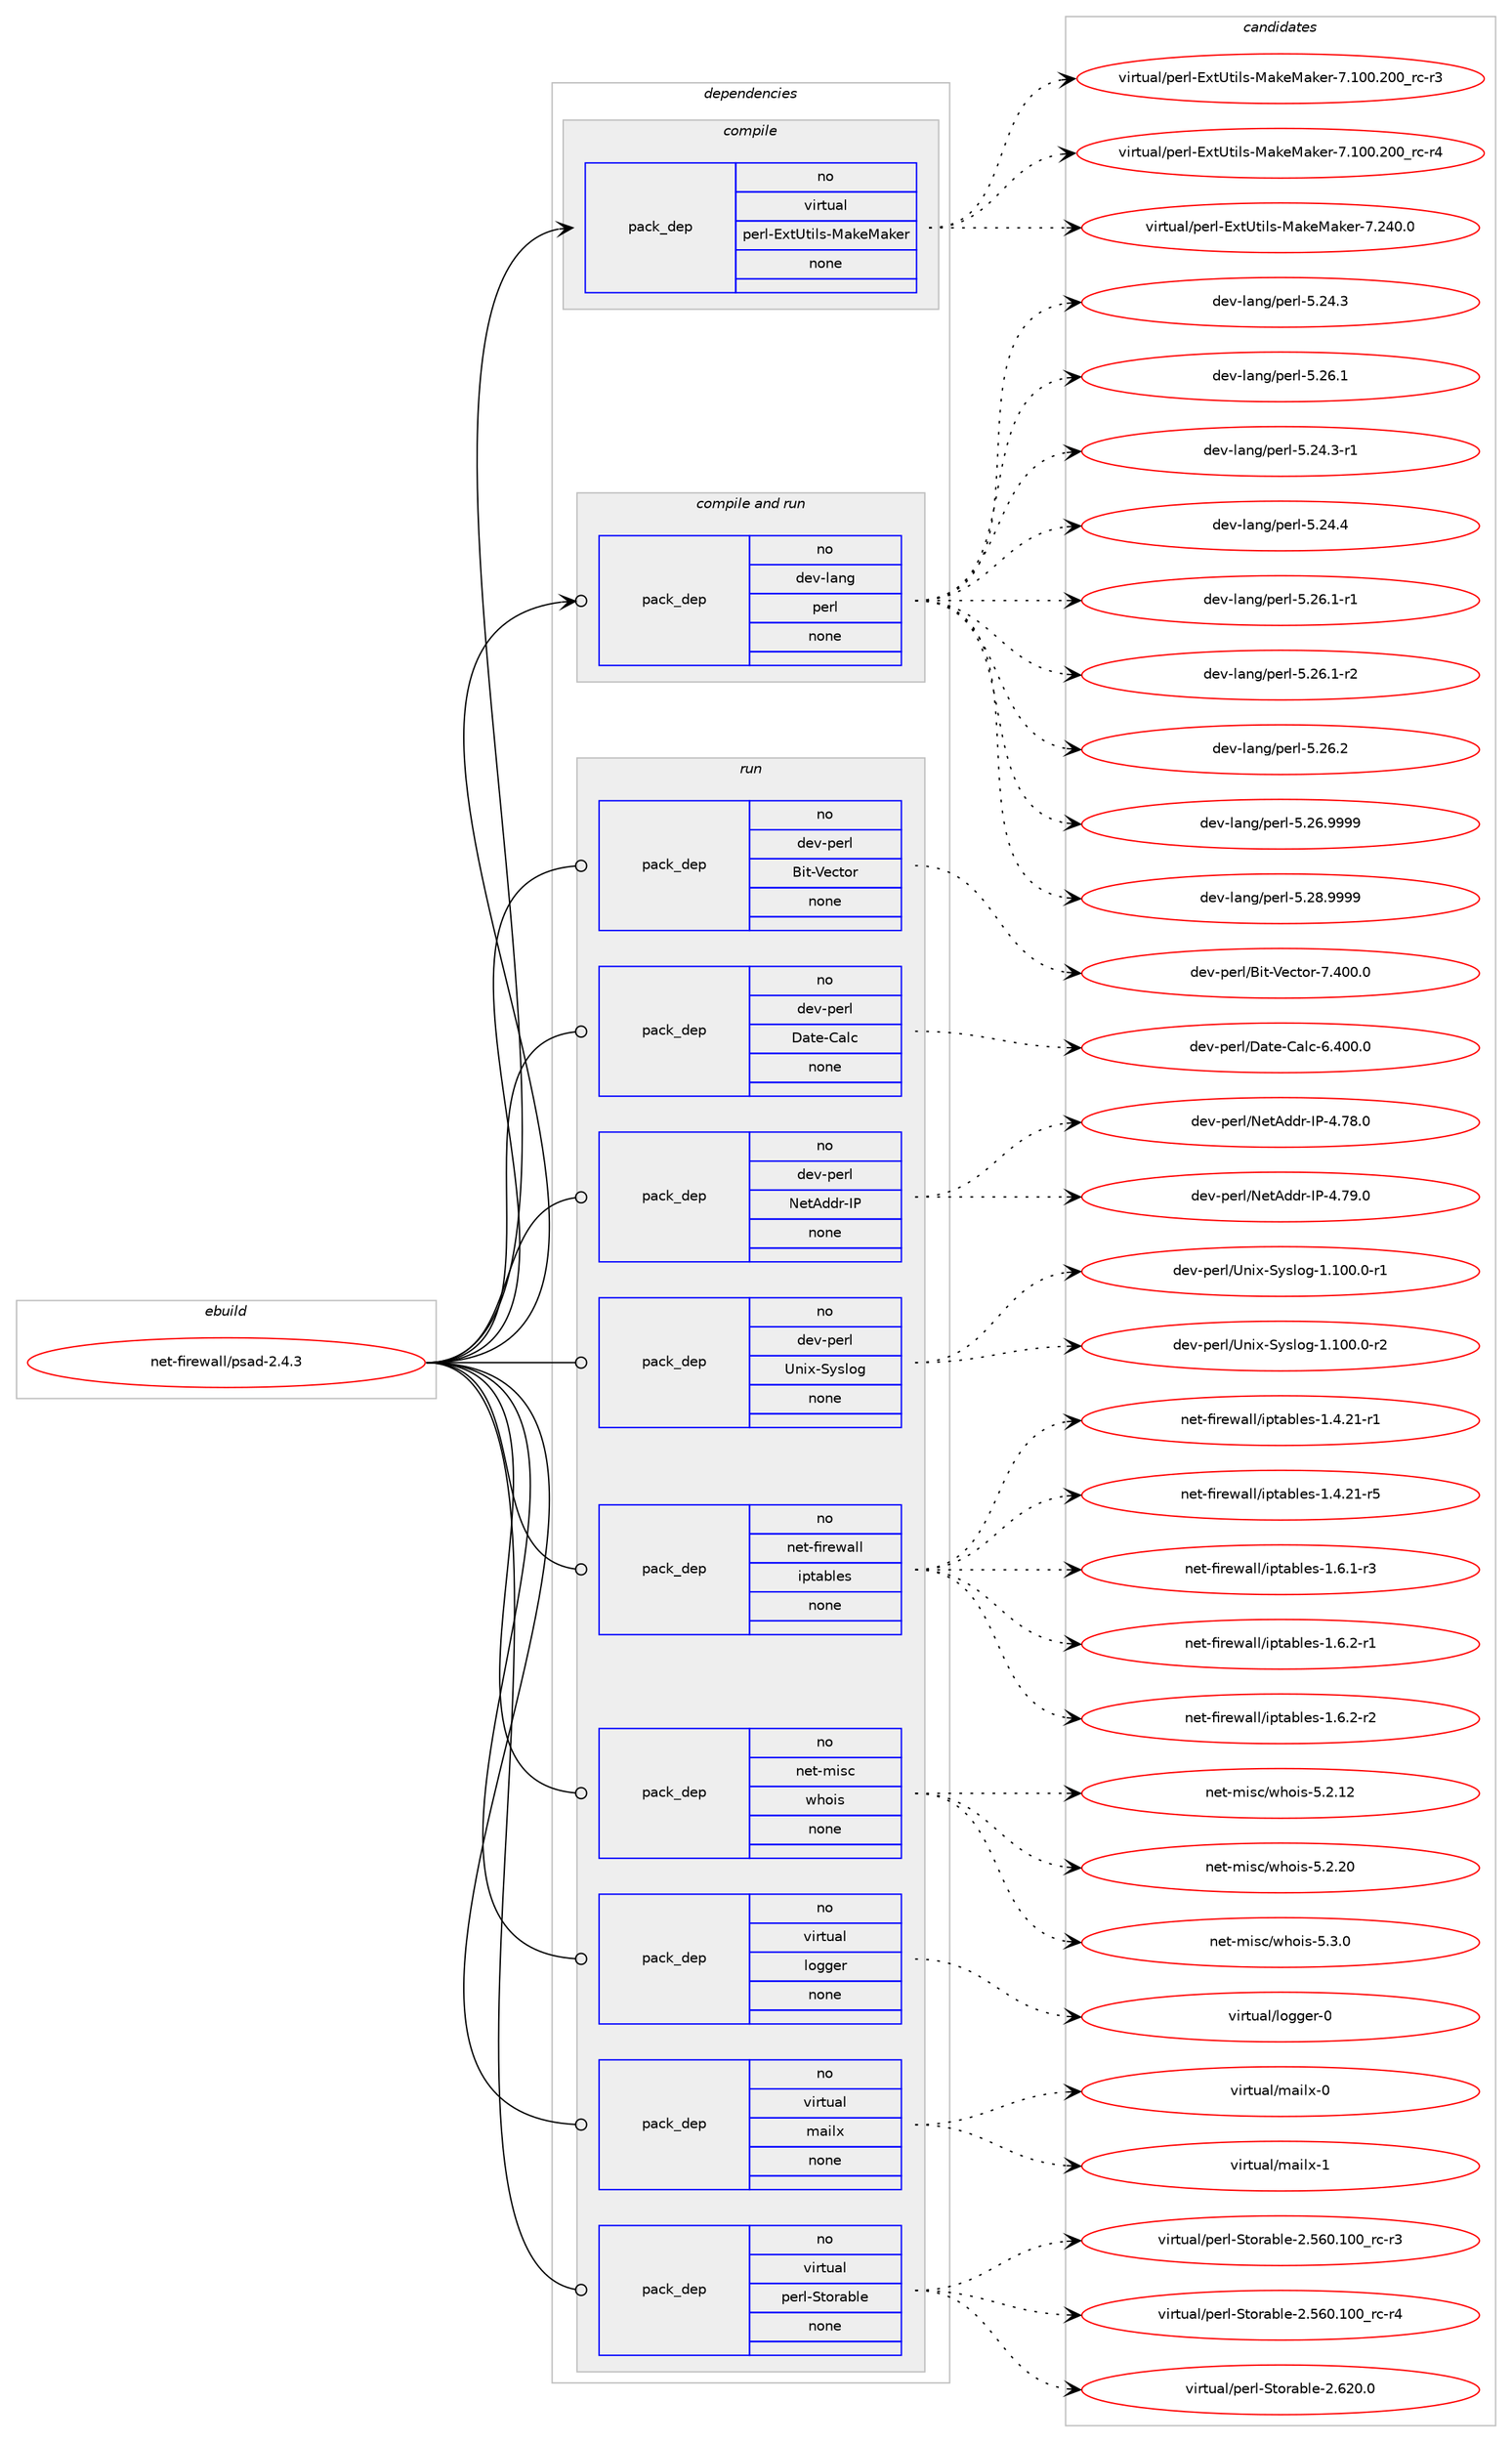 digraph prolog {

# *************
# Graph options
# *************

newrank=true;
concentrate=true;
compound=true;
graph [rankdir=LR,fontname=Helvetica,fontsize=10,ranksep=1.5];#, ranksep=2.5, nodesep=0.2];
edge  [arrowhead=vee];
node  [fontname=Helvetica,fontsize=10];

# **********
# The ebuild
# **********

subgraph cluster_leftcol {
color=gray;
rank=same;
label=<<i>ebuild</i>>;
id [label="net-firewall/psad-2.4.3", color=red, width=4, href="../net-firewall/psad-2.4.3.svg"];
}

# ****************
# The dependencies
# ****************

subgraph cluster_midcol {
color=gray;
label=<<i>dependencies</i>>;
subgraph cluster_compile {
fillcolor="#eeeeee";
style=filled;
label=<<i>compile</i>>;
subgraph pack545 {
dependency731 [label=<<TABLE BORDER="0" CELLBORDER="1" CELLSPACING="0" CELLPADDING="4" WIDTH="220"><TR><TD ROWSPAN="6" CELLPADDING="30">pack_dep</TD></TR><TR><TD WIDTH="110">no</TD></TR><TR><TD>virtual</TD></TR><TR><TD>perl-ExtUtils-MakeMaker</TD></TR><TR><TD>none</TD></TR><TR><TD></TD></TR></TABLE>>, shape=none, color=blue];
}
id:e -> dependency731:w [weight=20,style="solid",arrowhead="vee"];
}
subgraph cluster_compileandrun {
fillcolor="#eeeeee";
style=filled;
label=<<i>compile and run</i>>;
subgraph pack546 {
dependency732 [label=<<TABLE BORDER="0" CELLBORDER="1" CELLSPACING="0" CELLPADDING="4" WIDTH="220"><TR><TD ROWSPAN="6" CELLPADDING="30">pack_dep</TD></TR><TR><TD WIDTH="110">no</TD></TR><TR><TD>dev-lang</TD></TR><TR><TD>perl</TD></TR><TR><TD>none</TD></TR><TR><TD></TD></TR></TABLE>>, shape=none, color=blue];
}
id:e -> dependency732:w [weight=20,style="solid",arrowhead="odotvee"];
}
subgraph cluster_run {
fillcolor="#eeeeee";
style=filled;
label=<<i>run</i>>;
subgraph pack547 {
dependency733 [label=<<TABLE BORDER="0" CELLBORDER="1" CELLSPACING="0" CELLPADDING="4" WIDTH="220"><TR><TD ROWSPAN="6" CELLPADDING="30">pack_dep</TD></TR><TR><TD WIDTH="110">no</TD></TR><TR><TD>dev-perl</TD></TR><TR><TD>Bit-Vector</TD></TR><TR><TD>none</TD></TR><TR><TD></TD></TR></TABLE>>, shape=none, color=blue];
}
id:e -> dependency733:w [weight=20,style="solid",arrowhead="odot"];
subgraph pack548 {
dependency734 [label=<<TABLE BORDER="0" CELLBORDER="1" CELLSPACING="0" CELLPADDING="4" WIDTH="220"><TR><TD ROWSPAN="6" CELLPADDING="30">pack_dep</TD></TR><TR><TD WIDTH="110">no</TD></TR><TR><TD>dev-perl</TD></TR><TR><TD>Date-Calc</TD></TR><TR><TD>none</TD></TR><TR><TD></TD></TR></TABLE>>, shape=none, color=blue];
}
id:e -> dependency734:w [weight=20,style="solid",arrowhead="odot"];
subgraph pack549 {
dependency735 [label=<<TABLE BORDER="0" CELLBORDER="1" CELLSPACING="0" CELLPADDING="4" WIDTH="220"><TR><TD ROWSPAN="6" CELLPADDING="30">pack_dep</TD></TR><TR><TD WIDTH="110">no</TD></TR><TR><TD>dev-perl</TD></TR><TR><TD>NetAddr-IP</TD></TR><TR><TD>none</TD></TR><TR><TD></TD></TR></TABLE>>, shape=none, color=blue];
}
id:e -> dependency735:w [weight=20,style="solid",arrowhead="odot"];
subgraph pack550 {
dependency736 [label=<<TABLE BORDER="0" CELLBORDER="1" CELLSPACING="0" CELLPADDING="4" WIDTH="220"><TR><TD ROWSPAN="6" CELLPADDING="30">pack_dep</TD></TR><TR><TD WIDTH="110">no</TD></TR><TR><TD>dev-perl</TD></TR><TR><TD>Unix-Syslog</TD></TR><TR><TD>none</TD></TR><TR><TD></TD></TR></TABLE>>, shape=none, color=blue];
}
id:e -> dependency736:w [weight=20,style="solid",arrowhead="odot"];
subgraph pack551 {
dependency737 [label=<<TABLE BORDER="0" CELLBORDER="1" CELLSPACING="0" CELLPADDING="4" WIDTH="220"><TR><TD ROWSPAN="6" CELLPADDING="30">pack_dep</TD></TR><TR><TD WIDTH="110">no</TD></TR><TR><TD>net-firewall</TD></TR><TR><TD>iptables</TD></TR><TR><TD>none</TD></TR><TR><TD></TD></TR></TABLE>>, shape=none, color=blue];
}
id:e -> dependency737:w [weight=20,style="solid",arrowhead="odot"];
subgraph pack552 {
dependency738 [label=<<TABLE BORDER="0" CELLBORDER="1" CELLSPACING="0" CELLPADDING="4" WIDTH="220"><TR><TD ROWSPAN="6" CELLPADDING="30">pack_dep</TD></TR><TR><TD WIDTH="110">no</TD></TR><TR><TD>net-misc</TD></TR><TR><TD>whois</TD></TR><TR><TD>none</TD></TR><TR><TD></TD></TR></TABLE>>, shape=none, color=blue];
}
id:e -> dependency738:w [weight=20,style="solid",arrowhead="odot"];
subgraph pack553 {
dependency739 [label=<<TABLE BORDER="0" CELLBORDER="1" CELLSPACING="0" CELLPADDING="4" WIDTH="220"><TR><TD ROWSPAN="6" CELLPADDING="30">pack_dep</TD></TR><TR><TD WIDTH="110">no</TD></TR><TR><TD>virtual</TD></TR><TR><TD>logger</TD></TR><TR><TD>none</TD></TR><TR><TD></TD></TR></TABLE>>, shape=none, color=blue];
}
id:e -> dependency739:w [weight=20,style="solid",arrowhead="odot"];
subgraph pack554 {
dependency740 [label=<<TABLE BORDER="0" CELLBORDER="1" CELLSPACING="0" CELLPADDING="4" WIDTH="220"><TR><TD ROWSPAN="6" CELLPADDING="30">pack_dep</TD></TR><TR><TD WIDTH="110">no</TD></TR><TR><TD>virtual</TD></TR><TR><TD>mailx</TD></TR><TR><TD>none</TD></TR><TR><TD></TD></TR></TABLE>>, shape=none, color=blue];
}
id:e -> dependency740:w [weight=20,style="solid",arrowhead="odot"];
subgraph pack555 {
dependency741 [label=<<TABLE BORDER="0" CELLBORDER="1" CELLSPACING="0" CELLPADDING="4" WIDTH="220"><TR><TD ROWSPAN="6" CELLPADDING="30">pack_dep</TD></TR><TR><TD WIDTH="110">no</TD></TR><TR><TD>virtual</TD></TR><TR><TD>perl-Storable</TD></TR><TR><TD>none</TD></TR><TR><TD></TD></TR></TABLE>>, shape=none, color=blue];
}
id:e -> dependency741:w [weight=20,style="solid",arrowhead="odot"];
}
}

# **************
# The candidates
# **************

subgraph cluster_choices {
rank=same;
color=gray;
label=<<i>candidates</i>>;

subgraph choice545 {
color=black;
nodesep=1;
choice118105114116117971084711210111410845691201168511610510811545779710710177971071011144555464948484650484895114994511451 [label="virtual/perl-ExtUtils-MakeMaker-7.100.200_rc-r3", color=red, width=4,href="../virtual/perl-ExtUtils-MakeMaker-7.100.200_rc-r3.svg"];
choice118105114116117971084711210111410845691201168511610510811545779710710177971071011144555464948484650484895114994511452 [label="virtual/perl-ExtUtils-MakeMaker-7.100.200_rc-r4", color=red, width=4,href="../virtual/perl-ExtUtils-MakeMaker-7.100.200_rc-r4.svg"];
choice118105114116117971084711210111410845691201168511610510811545779710710177971071011144555465052484648 [label="virtual/perl-ExtUtils-MakeMaker-7.240.0", color=red, width=4,href="../virtual/perl-ExtUtils-MakeMaker-7.240.0.svg"];
dependency731:e -> choice118105114116117971084711210111410845691201168511610510811545779710710177971071011144555464948484650484895114994511451:w [style=dotted,weight="100"];
dependency731:e -> choice118105114116117971084711210111410845691201168511610510811545779710710177971071011144555464948484650484895114994511452:w [style=dotted,weight="100"];
dependency731:e -> choice118105114116117971084711210111410845691201168511610510811545779710710177971071011144555465052484648:w [style=dotted,weight="100"];
}
subgraph choice546 {
color=black;
nodesep=1;
choice10010111845108971101034711210111410845534650524651 [label="dev-lang/perl-5.24.3", color=red, width=4,href="../dev-lang/perl-5.24.3.svg"];
choice10010111845108971101034711210111410845534650544649 [label="dev-lang/perl-5.26.1", color=red, width=4,href="../dev-lang/perl-5.26.1.svg"];
choice100101118451089711010347112101114108455346505246514511449 [label="dev-lang/perl-5.24.3-r1", color=red, width=4,href="../dev-lang/perl-5.24.3-r1.svg"];
choice10010111845108971101034711210111410845534650524652 [label="dev-lang/perl-5.24.4", color=red, width=4,href="../dev-lang/perl-5.24.4.svg"];
choice100101118451089711010347112101114108455346505446494511449 [label="dev-lang/perl-5.26.1-r1", color=red, width=4,href="../dev-lang/perl-5.26.1-r1.svg"];
choice100101118451089711010347112101114108455346505446494511450 [label="dev-lang/perl-5.26.1-r2", color=red, width=4,href="../dev-lang/perl-5.26.1-r2.svg"];
choice10010111845108971101034711210111410845534650544650 [label="dev-lang/perl-5.26.2", color=red, width=4,href="../dev-lang/perl-5.26.2.svg"];
choice10010111845108971101034711210111410845534650544657575757 [label="dev-lang/perl-5.26.9999", color=red, width=4,href="../dev-lang/perl-5.26.9999.svg"];
choice10010111845108971101034711210111410845534650564657575757 [label="dev-lang/perl-5.28.9999", color=red, width=4,href="../dev-lang/perl-5.28.9999.svg"];
dependency732:e -> choice10010111845108971101034711210111410845534650524651:w [style=dotted,weight="100"];
dependency732:e -> choice10010111845108971101034711210111410845534650544649:w [style=dotted,weight="100"];
dependency732:e -> choice100101118451089711010347112101114108455346505246514511449:w [style=dotted,weight="100"];
dependency732:e -> choice10010111845108971101034711210111410845534650524652:w [style=dotted,weight="100"];
dependency732:e -> choice100101118451089711010347112101114108455346505446494511449:w [style=dotted,weight="100"];
dependency732:e -> choice100101118451089711010347112101114108455346505446494511450:w [style=dotted,weight="100"];
dependency732:e -> choice10010111845108971101034711210111410845534650544650:w [style=dotted,weight="100"];
dependency732:e -> choice10010111845108971101034711210111410845534650544657575757:w [style=dotted,weight="100"];
dependency732:e -> choice10010111845108971101034711210111410845534650564657575757:w [style=dotted,weight="100"];
}
subgraph choice547 {
color=black;
nodesep=1;
choice1001011184511210111410847661051164586101991161111144555465248484648 [label="dev-perl/Bit-Vector-7.400.0", color=red, width=4,href="../dev-perl/Bit-Vector-7.400.0.svg"];
dependency733:e -> choice1001011184511210111410847661051164586101991161111144555465248484648:w [style=dotted,weight="100"];
}
subgraph choice548 {
color=black;
nodesep=1;
choice10010111845112101114108476897116101456797108994554465248484648 [label="dev-perl/Date-Calc-6.400.0", color=red, width=4,href="../dev-perl/Date-Calc-6.400.0.svg"];
dependency734:e -> choice10010111845112101114108476897116101456797108994554465248484648:w [style=dotted,weight="100"];
}
subgraph choice549 {
color=black;
nodesep=1;
choice1001011184511210111410847781011166510010011445738045524655564648 [label="dev-perl/NetAddr-IP-4.78.0", color=red, width=4,href="../dev-perl/NetAddr-IP-4.78.0.svg"];
choice1001011184511210111410847781011166510010011445738045524655574648 [label="dev-perl/NetAddr-IP-4.79.0", color=red, width=4,href="../dev-perl/NetAddr-IP-4.79.0.svg"];
dependency735:e -> choice1001011184511210111410847781011166510010011445738045524655564648:w [style=dotted,weight="100"];
dependency735:e -> choice1001011184511210111410847781011166510010011445738045524655574648:w [style=dotted,weight="100"];
}
subgraph choice550 {
color=black;
nodesep=1;
choice100101118451121011141084785110105120458312111510811110345494649484846484511449 [label="dev-perl/Unix-Syslog-1.100.0-r1", color=red, width=4,href="../dev-perl/Unix-Syslog-1.100.0-r1.svg"];
choice100101118451121011141084785110105120458312111510811110345494649484846484511450 [label="dev-perl/Unix-Syslog-1.100.0-r2", color=red, width=4,href="../dev-perl/Unix-Syslog-1.100.0-r2.svg"];
dependency736:e -> choice100101118451121011141084785110105120458312111510811110345494649484846484511449:w [style=dotted,weight="100"];
dependency736:e -> choice100101118451121011141084785110105120458312111510811110345494649484846484511450:w [style=dotted,weight="100"];
}
subgraph choice551 {
color=black;
nodesep=1;
choice1101011164510210511410111997108108471051121169798108101115454946524650494511449 [label="net-firewall/iptables-1.4.21-r1", color=red, width=4,href="../net-firewall/iptables-1.4.21-r1.svg"];
choice1101011164510210511410111997108108471051121169798108101115454946524650494511453 [label="net-firewall/iptables-1.4.21-r5", color=red, width=4,href="../net-firewall/iptables-1.4.21-r5.svg"];
choice11010111645102105114101119971081084710511211697981081011154549465446494511451 [label="net-firewall/iptables-1.6.1-r3", color=red, width=4,href="../net-firewall/iptables-1.6.1-r3.svg"];
choice11010111645102105114101119971081084710511211697981081011154549465446504511449 [label="net-firewall/iptables-1.6.2-r1", color=red, width=4,href="../net-firewall/iptables-1.6.2-r1.svg"];
choice11010111645102105114101119971081084710511211697981081011154549465446504511450 [label="net-firewall/iptables-1.6.2-r2", color=red, width=4,href="../net-firewall/iptables-1.6.2-r2.svg"];
dependency737:e -> choice1101011164510210511410111997108108471051121169798108101115454946524650494511449:w [style=dotted,weight="100"];
dependency737:e -> choice1101011164510210511410111997108108471051121169798108101115454946524650494511453:w [style=dotted,weight="100"];
dependency737:e -> choice11010111645102105114101119971081084710511211697981081011154549465446494511451:w [style=dotted,weight="100"];
dependency737:e -> choice11010111645102105114101119971081084710511211697981081011154549465446504511449:w [style=dotted,weight="100"];
dependency737:e -> choice11010111645102105114101119971081084710511211697981081011154549465446504511450:w [style=dotted,weight="100"];
}
subgraph choice552 {
color=black;
nodesep=1;
choice11010111645109105115994711910411110511545534650464950 [label="net-misc/whois-5.2.12", color=red, width=4,href="../net-misc/whois-5.2.12.svg"];
choice11010111645109105115994711910411110511545534650465048 [label="net-misc/whois-5.2.20", color=red, width=4,href="../net-misc/whois-5.2.20.svg"];
choice110101116451091051159947119104111105115455346514648 [label="net-misc/whois-5.3.0", color=red, width=4,href="../net-misc/whois-5.3.0.svg"];
dependency738:e -> choice11010111645109105115994711910411110511545534650464950:w [style=dotted,weight="100"];
dependency738:e -> choice11010111645109105115994711910411110511545534650465048:w [style=dotted,weight="100"];
dependency738:e -> choice110101116451091051159947119104111105115455346514648:w [style=dotted,weight="100"];
}
subgraph choice553 {
color=black;
nodesep=1;
choice11810511411611797108471081111031031011144548 [label="virtual/logger-0", color=red, width=4,href="../virtual/logger-0.svg"];
dependency739:e -> choice11810511411611797108471081111031031011144548:w [style=dotted,weight="100"];
}
subgraph choice554 {
color=black;
nodesep=1;
choice1181051141161179710847109971051081204548 [label="virtual/mailx-0", color=red, width=4,href="../virtual/mailx-0.svg"];
choice1181051141161179710847109971051081204549 [label="virtual/mailx-1", color=red, width=4,href="../virtual/mailx-1.svg"];
dependency740:e -> choice1181051141161179710847109971051081204548:w [style=dotted,weight="100"];
dependency740:e -> choice1181051141161179710847109971051081204549:w [style=dotted,weight="100"];
}
subgraph choice555 {
color=black;
nodesep=1;
choice1181051141161179710847112101114108458311611111497981081014550465354484649484895114994511451 [label="virtual/perl-Storable-2.560.100_rc-r3", color=red, width=4,href="../virtual/perl-Storable-2.560.100_rc-r3.svg"];
choice1181051141161179710847112101114108458311611111497981081014550465354484649484895114994511452 [label="virtual/perl-Storable-2.560.100_rc-r4", color=red, width=4,href="../virtual/perl-Storable-2.560.100_rc-r4.svg"];
choice1181051141161179710847112101114108458311611111497981081014550465450484648 [label="virtual/perl-Storable-2.620.0", color=red, width=4,href="../virtual/perl-Storable-2.620.0.svg"];
dependency741:e -> choice1181051141161179710847112101114108458311611111497981081014550465354484649484895114994511451:w [style=dotted,weight="100"];
dependency741:e -> choice1181051141161179710847112101114108458311611111497981081014550465354484649484895114994511452:w [style=dotted,weight="100"];
dependency741:e -> choice1181051141161179710847112101114108458311611111497981081014550465450484648:w [style=dotted,weight="100"];
}
}

}
